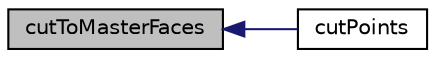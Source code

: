 digraph "cutToMasterFaces"
{
  bgcolor="transparent";
  edge [fontname="Helvetica",fontsize="10",labelfontname="Helvetica",labelfontsize="10"];
  node [fontname="Helvetica",fontsize="10",shape=record];
  rankdir="LR";
  Node1 [label="cutToMasterFaces",height=0.2,width=0.4,color="black", fillcolor="grey75", style="filled", fontcolor="black"];
  Node1 -> Node2 [dir="back",color="midnightblue",fontsize="10",style="solid",fontname="Helvetica"];
  Node2 [label="cutPoints",height=0.2,width=0.4,color="black",URL="$a00736.html#a8b9fe3ec61799e9dc36676b8e8035f66",tooltip="Points for combined set of faces. "];
}
